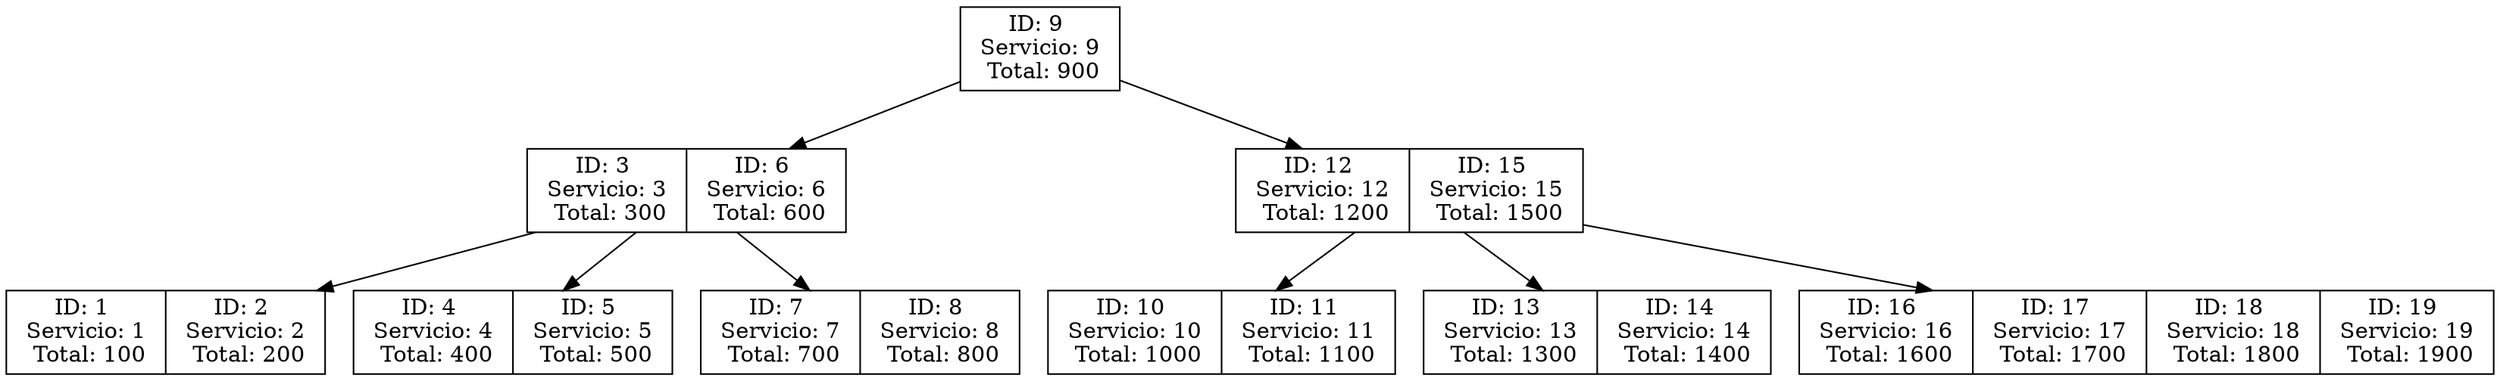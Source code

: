 digraph BTree {
node [shape=record];
18796293 [label="ID: 9 \n Servicio: 9 \n Total: 900"];
18796293 -> 18643596;
18643596 [label="ID: 3 \n Servicio: 3 \n Total: 300 | ID: 6 \n Servicio: 6 \n Total: 600"];
18643596 -> 54267293;
54267293 [label="ID: 1 \n Servicio: 1 \n Total: 100 | ID: 2 \n Servicio: 2 \n Total: 200"];
18643596 -> 33574638;
33574638 [label="ID: 4 \n Servicio: 4 \n Total: 400 | ID: 5 \n Servicio: 5 \n Total: 500"];
18643596 -> 33736294;
33736294 [label="ID: 7 \n Servicio: 7 \n Total: 700 | ID: 8 \n Servicio: 8 \n Total: 800"];
18796293 -> 34948909;
34948909 [label="ID: 12 \n Servicio: 12 \n Total: 1200 | ID: 15 \n Servicio: 15 \n Total: 1500"];
34948909 -> 35191196;
35191196 [label="ID: 10 \n Servicio: 10 \n Total: 1000 | ID: 11 \n Servicio: 11 \n Total: 1100"];
34948909 -> 48285313;
48285313 [label="ID: 13 \n Servicio: 13 \n Total: 1300 | ID: 14 \n Servicio: 14 \n Total: 1400"];
34948909 -> 31914638;
31914638 [label="ID: 16 \n Servicio: 16 \n Total: 1600 | ID: 17 \n Servicio: 17 \n Total: 1700 | ID: 18 \n Servicio: 18 \n Total: 1800 | ID: 19 \n Servicio: 19 \n Total: 1900"];
}
